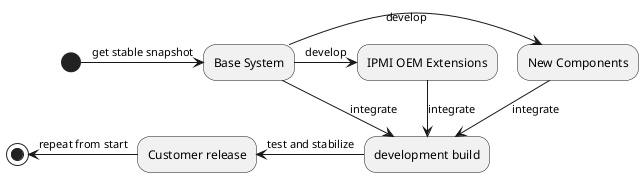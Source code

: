 @startuml diagrams/embedded-release-cycle.png

(*) -right->[get stable snapshot] "Base System" 

"Base System" -right->[develop] "New Components"
"Base System" -right->[develop] "IPMI OEM Extensions"

"New Components" -->[integrate] "development build"
"IPMI OEM Extensions" -->[integrate] "development build"
"Base System" -->[integrate] "development build"

-left->[test and stabilize] "Customer release"

-left->[repeat from start] (*)

@enduml

@startuml diagrams/irmc-components.png

package "System Daemons" #Yellow {
	[Web Server] #Cyan
	[sshd] #Cyan 
	[snmpd] #Cyan
}

package "IPMI stack" #Yellow {
	[IPMI v2.0] #Red
	[OEM extensions] #Red
}

package "Apps" #Yellow {
	[Web IF]
	[Lifecycle Management]
	[Remote Manager]
	[SNMP Agents]
}

package "Kernel" #Yellow {
	[Linux kernel]
	[U-Boot]
}

package "X86 host" #Green {
	[Operation System]
	[ServerView Agents]
	[BIOS]
}

BrowserAndTools .down.> [Web Server] : HTTP
SShClients .down.> [sshd]: SSH
SnmpClients .down.> [snmpd]: SNMP
RemoteApps .down.> [IPMI v2.0]: IPMI over LAN

[Web Server] -down- [Web IF]
[sshd] -down- [Remote Manager]
[snmpd] -down- [SNMP Agents]

[IPMI v2.0] =up= [Web IF] : IPMI local
[IPMI v2.0] =up= [Lifecycle Management] : IPMI local
[IPMI v2.0] =up= [SNMP Agents] : IPMI local
[IPMI v2.0] =up= [Remote Manager] : IPMI local
[IPMI v2.0] <.down. [BIOS] : IPMI over I2C
[IPMI v2.0] <.down. [ServerView Agents] : IPMI over I2C

[Web IF] -right-> [Lifecycle Management] : use
[BIOS] -up->  [Lifecycle Management] : use

[Linux kernel] -up- [IPMI v2.0]
[Linux kernel] -left- [U-Boot]

[IPMI v2.0] .right.> [OEM extensions] : use

[Operation System] .right.> [ServerView Agents] : use

@enduml

